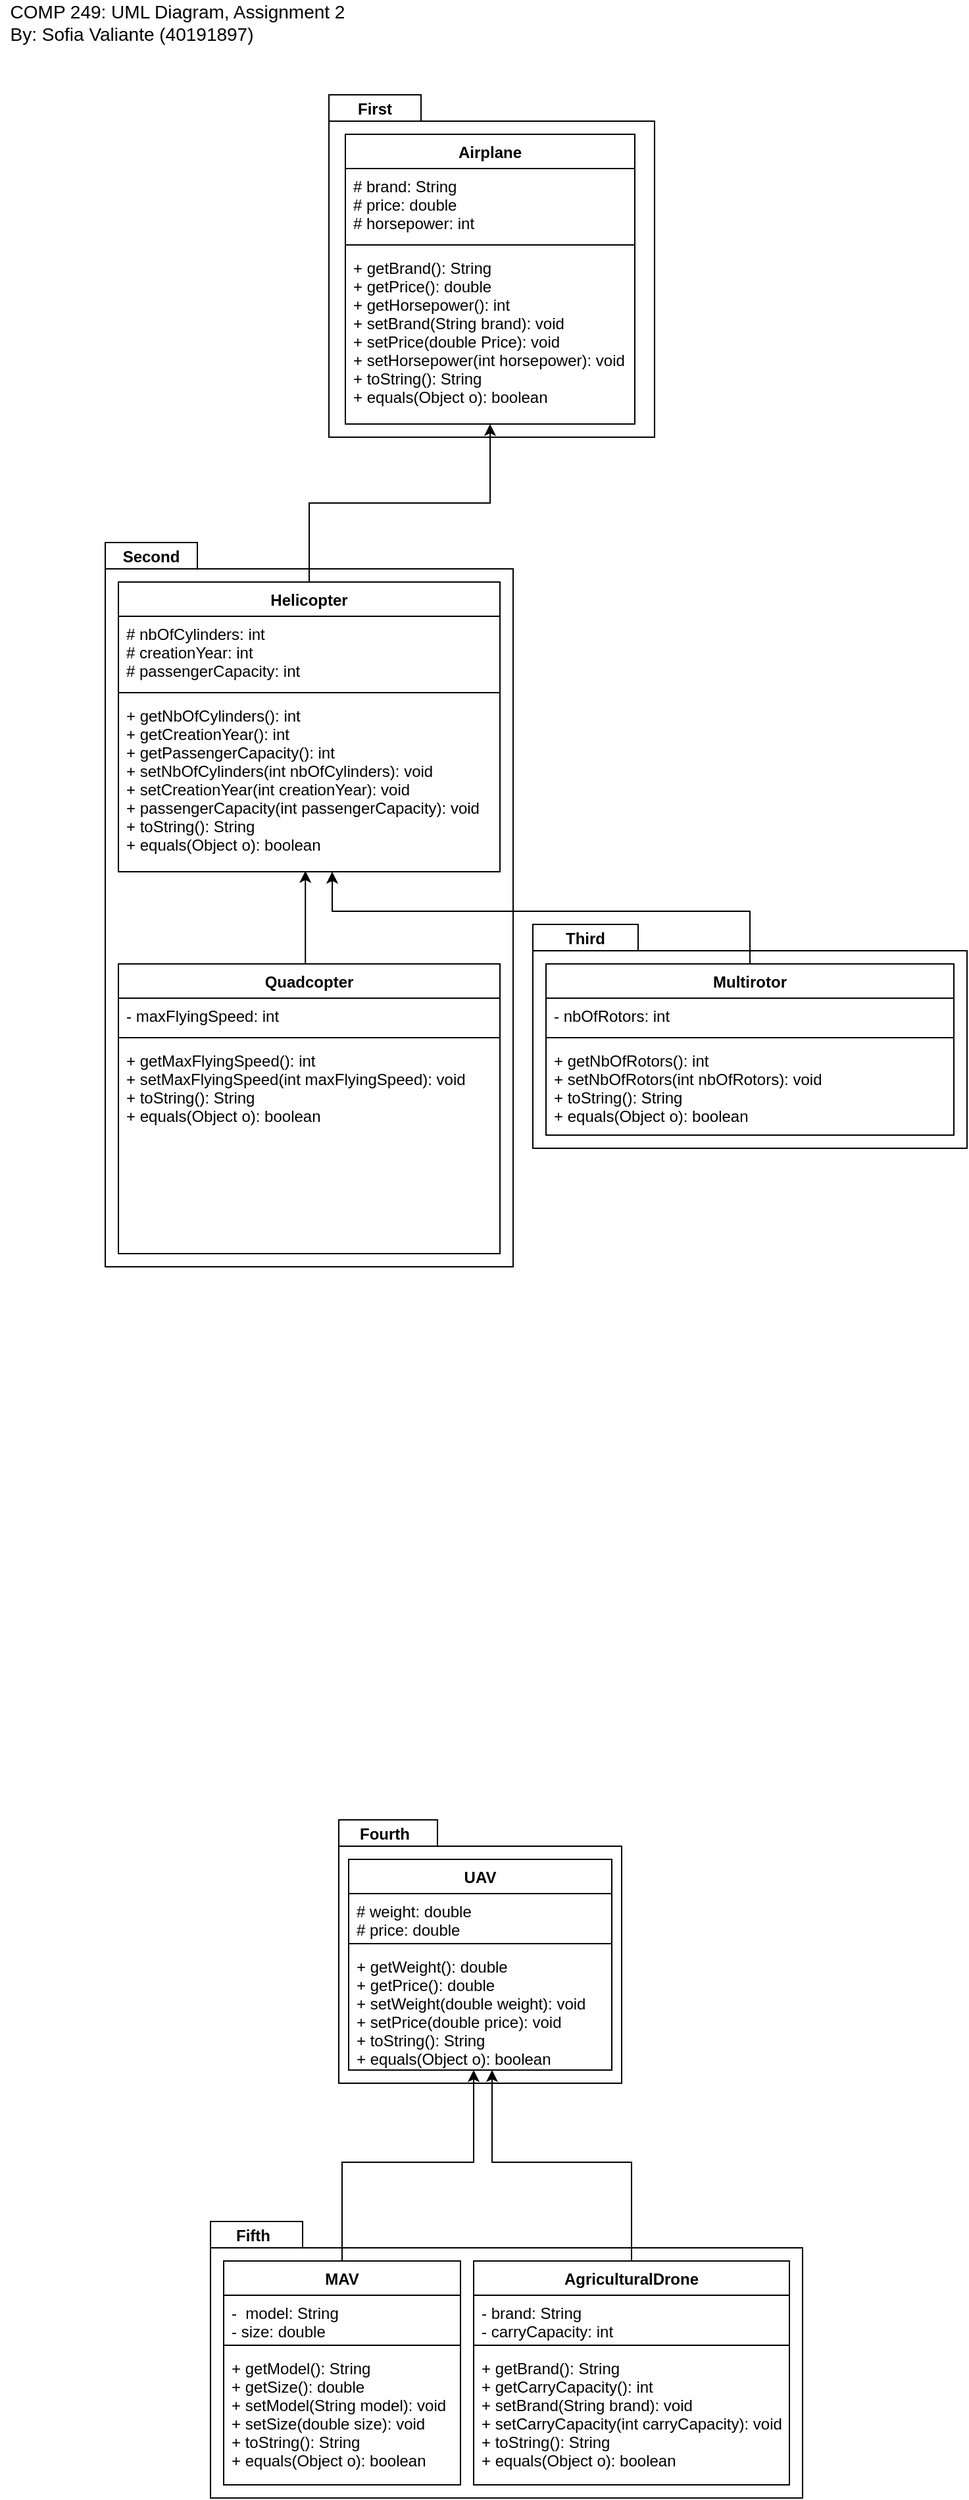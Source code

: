 <mxfile version="16.6.3" type="device"><diagram id="OMQR9cz8heRdq7Q1bAlU" name="Page-1"><mxGraphModel dx="1310" dy="1972" grid="1" gridSize="10" guides="1" tooltips="1" connect="1" arrows="1" fold="1" page="1" pageScale="1" pageWidth="850" pageHeight="1100" math="0" shadow="0"><root><mxCell id="0"/><mxCell id="1" parent="0"/><mxCell id="MqXul7-10KOLJl2KoDMO-55" value="" style="shape=folder;fontStyle=1;spacingTop=10;tabWidth=70;tabHeight=20;tabPosition=left;html=1;" parent="1" vertex="1"><mxGeometry x="290" y="-1000" width="247.5" height="260" as="geometry"/></mxCell><mxCell id="MqXul7-10KOLJl2KoDMO-56" value="Airplane" style="swimlane;fontStyle=1;align=center;verticalAlign=top;childLayout=stackLayout;horizontal=1;startSize=26;horizontalStack=0;resizeParent=1;resizeParentMax=0;resizeLast=0;collapsible=1;marginBottom=0;" parent="1" vertex="1"><mxGeometry x="302.5" y="-970" width="220" height="220" as="geometry"/></mxCell><mxCell id="MqXul7-10KOLJl2KoDMO-57" value="# brand: String&#10;# price: double&#10;# horsepower: int" style="text;strokeColor=none;fillColor=none;align=left;verticalAlign=top;spacingLeft=4;spacingRight=4;overflow=hidden;rotatable=0;points=[[0,0.5],[1,0.5]];portConstraint=eastwest;" parent="MqXul7-10KOLJl2KoDMO-56" vertex="1"><mxGeometry y="26" width="220" height="54" as="geometry"/></mxCell><mxCell id="MqXul7-10KOLJl2KoDMO-58" value="" style="line;strokeWidth=1;fillColor=none;align=left;verticalAlign=middle;spacingTop=-1;spacingLeft=3;spacingRight=3;rotatable=0;labelPosition=right;points=[];portConstraint=eastwest;" parent="MqXul7-10KOLJl2KoDMO-56" vertex="1"><mxGeometry y="80" width="220" height="8" as="geometry"/></mxCell><mxCell id="MqXul7-10KOLJl2KoDMO-59" value="+ getBrand(): String&#10;+ getPrice(): double&#10;+ getHorsepower(): int&#10;+ setBrand(String brand): void &#10;+ setPrice(double Price): void&#10;+ setHorsepower(int horsepower): void &#10;+ toString(): String&#10;+ equals(Object o): boolean" style="text;strokeColor=none;fillColor=none;align=left;verticalAlign=top;spacingLeft=4;spacingRight=4;overflow=hidden;rotatable=0;points=[[0,0.5],[1,0.5]];portConstraint=eastwest;" parent="MqXul7-10KOLJl2KoDMO-56" vertex="1"><mxGeometry y="88" width="220" height="132" as="geometry"/></mxCell><mxCell id="MqXul7-10KOLJl2KoDMO-60" value="" style="shape=folder;fontStyle=1;spacingTop=10;tabWidth=70;tabHeight=20;tabPosition=left;html=1;" parent="1" vertex="1"><mxGeometry x="120" y="-660" width="310" height="550" as="geometry"/></mxCell><mxCell id="MqXul7-10KOLJl2KoDMO-115" style="edgeStyle=orthogonalEdgeStyle;rounded=0;orthogonalLoop=1;jettySize=auto;html=1;exitX=0.5;exitY=0;exitDx=0;exitDy=0;entryX=0.5;entryY=1;entryDx=0;entryDy=0;" parent="1" source="MqXul7-10KOLJl2KoDMO-63" target="MqXul7-10KOLJl2KoDMO-56" edge="1"><mxGeometry relative="1" as="geometry"/></mxCell><mxCell id="MqXul7-10KOLJl2KoDMO-63" value="Helicopter" style="swimlane;fontStyle=1;align=center;verticalAlign=top;childLayout=stackLayout;horizontal=1;startSize=26;horizontalStack=0;resizeParent=1;resizeParentMax=0;resizeLast=0;collapsible=1;marginBottom=0;" parent="1" vertex="1"><mxGeometry x="130" y="-630" width="290" height="220" as="geometry"/></mxCell><mxCell id="MqXul7-10KOLJl2KoDMO-64" value="# nbOfCylinders: int&#10;# creationYear: int&#10;# passengerCapacity: int " style="text;strokeColor=none;fillColor=none;align=left;verticalAlign=top;spacingLeft=4;spacingRight=4;overflow=hidden;rotatable=0;points=[[0,0.5],[1,0.5]];portConstraint=eastwest;" parent="MqXul7-10KOLJl2KoDMO-63" vertex="1"><mxGeometry y="26" width="290" height="54" as="geometry"/></mxCell><mxCell id="MqXul7-10KOLJl2KoDMO-65" value="" style="line;strokeWidth=1;fillColor=none;align=left;verticalAlign=middle;spacingTop=-1;spacingLeft=3;spacingRight=3;rotatable=0;labelPosition=right;points=[];portConstraint=eastwest;" parent="MqXul7-10KOLJl2KoDMO-63" vertex="1"><mxGeometry y="80" width="290" height="8" as="geometry"/></mxCell><mxCell id="MqXul7-10KOLJl2KoDMO-66" value="+ getNbOfCylinders(): int&#10;+ getCreationYear(): int&#10;+ getPassengerCapacity(): int&#10;+ setNbOfCylinders(int nbOfCylinders): void&#10;+ setCreationYear(int creationYear): void&#10;+ passengerCapacity(int passengerCapacity): void&#10;+ toString(): String&#10;+ equals(Object o): boolean" style="text;strokeColor=none;fillColor=none;align=left;verticalAlign=top;spacingLeft=4;spacingRight=4;overflow=hidden;rotatable=0;points=[[0,0.5],[1,0.5]];portConstraint=eastwest;" parent="MqXul7-10KOLJl2KoDMO-63" vertex="1"><mxGeometry y="88" width="290" height="132" as="geometry"/></mxCell><mxCell id="MqXul7-10KOLJl2KoDMO-118" style="edgeStyle=orthogonalEdgeStyle;rounded=0;orthogonalLoop=1;jettySize=auto;html=1;exitX=0.5;exitY=0;exitDx=0;exitDy=0;entryX=0.49;entryY=0.995;entryDx=0;entryDy=0;entryPerimeter=0;" parent="1" source="MqXul7-10KOLJl2KoDMO-76" target="MqXul7-10KOLJl2KoDMO-66" edge="1"><mxGeometry relative="1" as="geometry"><Array as="points"><mxPoint x="272" y="-340"/></Array></mxGeometry></mxCell><mxCell id="MqXul7-10KOLJl2KoDMO-76" value="Quadcopter" style="swimlane;fontStyle=1;align=center;verticalAlign=top;childLayout=stackLayout;horizontal=1;startSize=26;horizontalStack=0;resizeParent=1;resizeParentMax=0;resizeLast=0;collapsible=1;marginBottom=0;" parent="1" vertex="1"><mxGeometry x="130" y="-340" width="290" height="220" as="geometry"><mxRectangle x="330" y="800" width="100" height="26" as="alternateBounds"/></mxGeometry></mxCell><mxCell id="MqXul7-10KOLJl2KoDMO-77" value="- maxFlyingSpeed: int" style="text;strokeColor=none;fillColor=none;align=left;verticalAlign=top;spacingLeft=4;spacingRight=4;overflow=hidden;rotatable=0;points=[[0,0.5],[1,0.5]];portConstraint=eastwest;" parent="MqXul7-10KOLJl2KoDMO-76" vertex="1"><mxGeometry y="26" width="290" height="26" as="geometry"/></mxCell><mxCell id="MqXul7-10KOLJl2KoDMO-78" value="" style="line;strokeWidth=1;fillColor=none;align=left;verticalAlign=middle;spacingTop=-1;spacingLeft=3;spacingRight=3;rotatable=0;labelPosition=right;points=[];portConstraint=eastwest;" parent="MqXul7-10KOLJl2KoDMO-76" vertex="1"><mxGeometry y="52" width="290" height="8" as="geometry"/></mxCell><mxCell id="MqXul7-10KOLJl2KoDMO-79" value="+ getMaxFlyingSpeed(): int&#10;+ setMaxFlyingSpeed(int maxFlyingSpeed): void&#10;+ toString(): String&#10;+ equals(Object o): boolean " style="text;strokeColor=none;fillColor=none;align=left;verticalAlign=top;spacingLeft=4;spacingRight=4;overflow=hidden;rotatable=0;points=[[0,0.5],[1,0.5]];portConstraint=eastwest;" parent="MqXul7-10KOLJl2KoDMO-76" vertex="1"><mxGeometry y="60" width="290" height="160" as="geometry"/></mxCell><mxCell id="MqXul7-10KOLJl2KoDMO-80" value="" style="shape=folder;fontStyle=1;spacingTop=10;tabWidth=80;tabHeight=20;tabPosition=left;html=1;" parent="1" vertex="1"><mxGeometry x="445" y="-370" width="330" height="170" as="geometry"/></mxCell><mxCell id="MqXul7-10KOLJl2KoDMO-119" style="edgeStyle=orthogonalEdgeStyle;rounded=0;orthogonalLoop=1;jettySize=auto;html=1;exitX=0.5;exitY=0;exitDx=0;exitDy=0;" parent="1" source="MqXul7-10KOLJl2KoDMO-81" edge="1" target="MqXul7-10KOLJl2KoDMO-66"><mxGeometry relative="1" as="geometry"><mxPoint x="272" y="-410" as="targetPoint"/><Array as="points"><mxPoint x="610.5" y="-380"/><mxPoint x="292.5" y="-380"/></Array></mxGeometry></mxCell><mxCell id="MqXul7-10KOLJl2KoDMO-81" value="Multirotor" style="swimlane;fontStyle=1;align=center;verticalAlign=top;childLayout=stackLayout;horizontal=1;startSize=26;horizontalStack=0;resizeParent=1;resizeParentMax=0;resizeLast=0;collapsible=1;marginBottom=0;" parent="1" vertex="1"><mxGeometry x="455" y="-340" width="310" height="130" as="geometry"/></mxCell><mxCell id="MqXul7-10KOLJl2KoDMO-82" value="- nbOfRotors: int" style="text;strokeColor=none;fillColor=none;align=left;verticalAlign=top;spacingLeft=4;spacingRight=4;overflow=hidden;rotatable=0;points=[[0,0.5],[1,0.5]];portConstraint=eastwest;" parent="MqXul7-10KOLJl2KoDMO-81" vertex="1"><mxGeometry y="26" width="310" height="26" as="geometry"/></mxCell><mxCell id="MqXul7-10KOLJl2KoDMO-83" value="" style="line;strokeWidth=1;fillColor=none;align=left;verticalAlign=middle;spacingTop=-1;spacingLeft=3;spacingRight=3;rotatable=0;labelPosition=right;points=[];portConstraint=eastwest;" parent="MqXul7-10KOLJl2KoDMO-81" vertex="1"><mxGeometry y="52" width="310" height="8" as="geometry"/></mxCell><mxCell id="MqXul7-10KOLJl2KoDMO-84" value="+ getNbOfRotors(): int&#10;+ setNbOfRotors(int nbOfRotors): void&#10;+ toString(): String&#10;+ equals(Object o): boolean" style="text;strokeColor=none;fillColor=none;align=left;verticalAlign=top;spacingLeft=4;spacingRight=4;overflow=hidden;rotatable=0;points=[[0,0.5],[1,0.5]];portConstraint=eastwest;" parent="MqXul7-10KOLJl2KoDMO-81" vertex="1"><mxGeometry y="60" width="310" height="70" as="geometry"/></mxCell><mxCell id="MqXul7-10KOLJl2KoDMO-90" value="" style="shape=folder;fontStyle=1;spacingTop=10;tabWidth=75;tabHeight=20;tabPosition=left;html=1;" parent="1" vertex="1"><mxGeometry x="297.5" y="310" width="215" height="200" as="geometry"/></mxCell><mxCell id="MqXul7-10KOLJl2KoDMO-91" value="UAV" style="swimlane;fontStyle=1;align=center;verticalAlign=top;childLayout=stackLayout;horizontal=1;startSize=26;horizontalStack=0;resizeParent=1;resizeParentMax=0;resizeLast=0;collapsible=1;marginBottom=0;" parent="1" vertex="1"><mxGeometry x="305" y="340" width="200" height="160" as="geometry"/></mxCell><mxCell id="MqXul7-10KOLJl2KoDMO-92" value="# weight: double&#10;# price: double" style="text;strokeColor=none;fillColor=none;align=left;verticalAlign=top;spacingLeft=4;spacingRight=4;overflow=hidden;rotatable=0;points=[[0,0.5],[1,0.5]];portConstraint=eastwest;" parent="MqXul7-10KOLJl2KoDMO-91" vertex="1"><mxGeometry y="26" width="200" height="34" as="geometry"/></mxCell><mxCell id="MqXul7-10KOLJl2KoDMO-93" value="" style="line;strokeWidth=1;fillColor=none;align=left;verticalAlign=middle;spacingTop=-1;spacingLeft=3;spacingRight=3;rotatable=0;labelPosition=right;points=[];portConstraint=eastwest;" parent="MqXul7-10KOLJl2KoDMO-91" vertex="1"><mxGeometry y="60" width="200" height="8" as="geometry"/></mxCell><mxCell id="MqXul7-10KOLJl2KoDMO-94" value="+ getWeight(): double&#10;+ getPrice(): double&#10;+ setWeight(double weight): void&#10;+ setPrice(double price): void&#10;+ toString(): String&#10;+ equals(Object o): boolean" style="text;strokeColor=none;fillColor=none;align=left;verticalAlign=top;spacingLeft=4;spacingRight=4;overflow=hidden;rotatable=0;points=[[0,0.5],[1,0.5]];portConstraint=eastwest;" parent="MqXul7-10KOLJl2KoDMO-91" vertex="1"><mxGeometry y="68" width="200" height="92" as="geometry"/></mxCell><mxCell id="MqXul7-10KOLJl2KoDMO-96" value="Fourth" style="text;align=center;fontStyle=1;verticalAlign=middle;spacingLeft=3;spacingRight=3;strokeColor=none;rotatable=0;points=[[0,0.5],[1,0.5]];portConstraint=eastwest;" parent="1" vertex="1"><mxGeometry x="297.5" y="310" width="70" height="20" as="geometry"/></mxCell><mxCell id="MqXul7-10KOLJl2KoDMO-97" value="Third" style="text;align=center;fontStyle=1;verticalAlign=middle;spacingLeft=3;spacingRight=3;strokeColor=none;rotatable=0;points=[[0,0.5],[1,0.5]];portConstraint=eastwest;" parent="1" vertex="1"><mxGeometry x="450" y="-370" width="70" height="20" as="geometry"/></mxCell><mxCell id="MqXul7-10KOLJl2KoDMO-98" value="" style="shape=folder;fontStyle=1;spacingTop=10;tabWidth=70;tabHeight=20;tabPosition=left;html=1;" parent="1" vertex="1"><mxGeometry x="200" y="615" width="450" height="210" as="geometry"/></mxCell><mxCell id="MqXul7-10KOLJl2KoDMO-113" style="edgeStyle=orthogonalEdgeStyle;rounded=0;orthogonalLoop=1;jettySize=auto;html=1;exitX=0.5;exitY=0;exitDx=0;exitDy=0;entryX=0.475;entryY=1;entryDx=0;entryDy=0;entryPerimeter=0;" parent="1" source="MqXul7-10KOLJl2KoDMO-99" edge="1" target="MqXul7-10KOLJl2KoDMO-94"><mxGeometry relative="1" as="geometry"><mxPoint x="405" y="500" as="targetPoint"/><Array as="points"><mxPoint x="300" y="570"/><mxPoint x="400" y="570"/></Array></mxGeometry></mxCell><mxCell id="MqXul7-10KOLJl2KoDMO-99" value="MAV" style="swimlane;fontStyle=1;align=center;verticalAlign=top;childLayout=stackLayout;horizontal=1;startSize=26;horizontalStack=0;resizeParent=1;resizeParentMax=0;resizeLast=0;collapsible=1;marginBottom=0;" parent="1" vertex="1"><mxGeometry x="210" y="645" width="180" height="170" as="geometry"/></mxCell><mxCell id="MqXul7-10KOLJl2KoDMO-100" value="-  model: String&#10;- size: double" style="text;strokeColor=none;fillColor=none;align=left;verticalAlign=top;spacingLeft=4;spacingRight=4;overflow=hidden;rotatable=0;points=[[0,0.5],[1,0.5]];portConstraint=eastwest;" parent="MqXul7-10KOLJl2KoDMO-99" vertex="1"><mxGeometry y="26" width="180" height="34" as="geometry"/></mxCell><mxCell id="MqXul7-10KOLJl2KoDMO-101" value="" style="line;strokeWidth=1;fillColor=none;align=left;verticalAlign=middle;spacingTop=-1;spacingLeft=3;spacingRight=3;rotatable=0;labelPosition=right;points=[];portConstraint=eastwest;" parent="MqXul7-10KOLJl2KoDMO-99" vertex="1"><mxGeometry y="60" width="180" height="8" as="geometry"/></mxCell><mxCell id="MqXul7-10KOLJl2KoDMO-102" value="+ getModel(): String&#10;+ getSize(): double&#10;+ setModel(String model): void&#10;+ setSize(double size): void&#10;+ toString(): String&#10;+ equals(Object o): boolean " style="text;strokeColor=none;fillColor=none;align=left;verticalAlign=top;spacingLeft=4;spacingRight=4;overflow=hidden;rotatable=0;points=[[0,0.5],[1,0.5]];portConstraint=eastwest;" parent="MqXul7-10KOLJl2KoDMO-99" vertex="1"><mxGeometry y="68" width="180" height="102" as="geometry"/></mxCell><mxCell id="MqXul7-10KOLJl2KoDMO-103" value="Fifth" style="text;align=center;fontStyle=1;verticalAlign=middle;spacingLeft=3;spacingRight=3;strokeColor=none;rotatable=0;points=[[0,0.5],[1,0.5]];portConstraint=eastwest;" parent="1" vertex="1"><mxGeometry x="200" y="615" width="65" height="20" as="geometry"/></mxCell><mxCell id="MqXul7-10KOLJl2KoDMO-104" value="First" style="text;align=center;fontStyle=1;verticalAlign=middle;spacingLeft=3;spacingRight=3;strokeColor=none;rotatable=0;points=[[0,0.5],[1,0.5]];portConstraint=eastwest;" parent="1" vertex="1"><mxGeometry x="290" y="-1000" width="70" height="20" as="geometry"/></mxCell><mxCell id="MqXul7-10KOLJl2KoDMO-105" value="Second" style="text;align=center;fontStyle=1;verticalAlign=middle;spacingLeft=3;spacingRight=3;strokeColor=none;rotatable=0;points=[[0,0.5],[1,0.5]];portConstraint=eastwest;" parent="1" vertex="1"><mxGeometry x="120" y="-660" width="70" height="20" as="geometry"/></mxCell><mxCell id="MqXul7-10KOLJl2KoDMO-114" style="edgeStyle=orthogonalEdgeStyle;rounded=0;orthogonalLoop=1;jettySize=auto;html=1;exitX=0.5;exitY=0;exitDx=0;exitDy=0;" parent="1" source="MqXul7-10KOLJl2KoDMO-107" edge="1"><mxGeometry relative="1" as="geometry"><mxPoint x="414" y="500" as="targetPoint"/><Array as="points"><mxPoint x="520" y="570"/><mxPoint x="414" y="570"/><mxPoint x="414" y="520"/><mxPoint x="414" y="520"/></Array></mxGeometry></mxCell><mxCell id="MqXul7-10KOLJl2KoDMO-107" value="AgriculturalDrone" style="swimlane;fontStyle=1;align=center;verticalAlign=top;childLayout=stackLayout;horizontal=1;startSize=26;horizontalStack=0;resizeParent=1;resizeParentMax=0;resizeLast=0;collapsible=1;marginBottom=0;" parent="1" vertex="1"><mxGeometry x="400" y="645" width="240" height="170" as="geometry"/></mxCell><mxCell id="MqXul7-10KOLJl2KoDMO-108" value="- brand: String&#10;- carryCapacity: int" style="text;strokeColor=none;fillColor=none;align=left;verticalAlign=top;spacingLeft=4;spacingRight=4;overflow=hidden;rotatable=0;points=[[0,0.5],[1,0.5]];portConstraint=eastwest;" parent="MqXul7-10KOLJl2KoDMO-107" vertex="1"><mxGeometry y="26" width="240" height="34" as="geometry"/></mxCell><mxCell id="MqXul7-10KOLJl2KoDMO-109" value="" style="line;strokeWidth=1;fillColor=none;align=left;verticalAlign=middle;spacingTop=-1;spacingLeft=3;spacingRight=3;rotatable=0;labelPosition=right;points=[];portConstraint=eastwest;" parent="MqXul7-10KOLJl2KoDMO-107" vertex="1"><mxGeometry y="60" width="240" height="8" as="geometry"/></mxCell><mxCell id="MqXul7-10KOLJl2KoDMO-110" value="+ getBrand(): String&#10;+ getCarryCapacity(): int&#10;+ setBrand(String brand): void&#10;+ setCarryCapacity(int carryCapacity): void&#10;+ toString(): String&#10;+ equals(Object o): boolean" style="text;strokeColor=none;fillColor=none;align=left;verticalAlign=top;spacingLeft=4;spacingRight=4;overflow=hidden;rotatable=0;points=[[0,0.5],[1,0.5]];portConstraint=eastwest;" parent="MqXul7-10KOLJl2KoDMO-107" vertex="1"><mxGeometry y="68" width="240" height="102" as="geometry"/></mxCell><mxCell id="wc4qtqCGInR9kq2EFnvv-1" value="&lt;div style=&quot;text-align: left ; font-size: 14px&quot;&gt;&lt;font style=&quot;font-size: 14px&quot;&gt;COMP 249: UML Diagram, Assignment 2&lt;/font&gt;&lt;/div&gt;&lt;div style=&quot;text-align: left ; font-size: 14px&quot;&gt;&lt;font style=&quot;font-size: 14px&quot;&gt;By: Sofia Valiante (40191897)&lt;/font&gt;&lt;/div&gt;" style="text;html=1;strokeColor=none;fillColor=none;align=center;verticalAlign=middle;whiteSpace=wrap;rounded=0;" vertex="1" parent="1"><mxGeometry x="40" y="-1070" width="270" height="30" as="geometry"/></mxCell></root></mxGraphModel></diagram></mxfile>